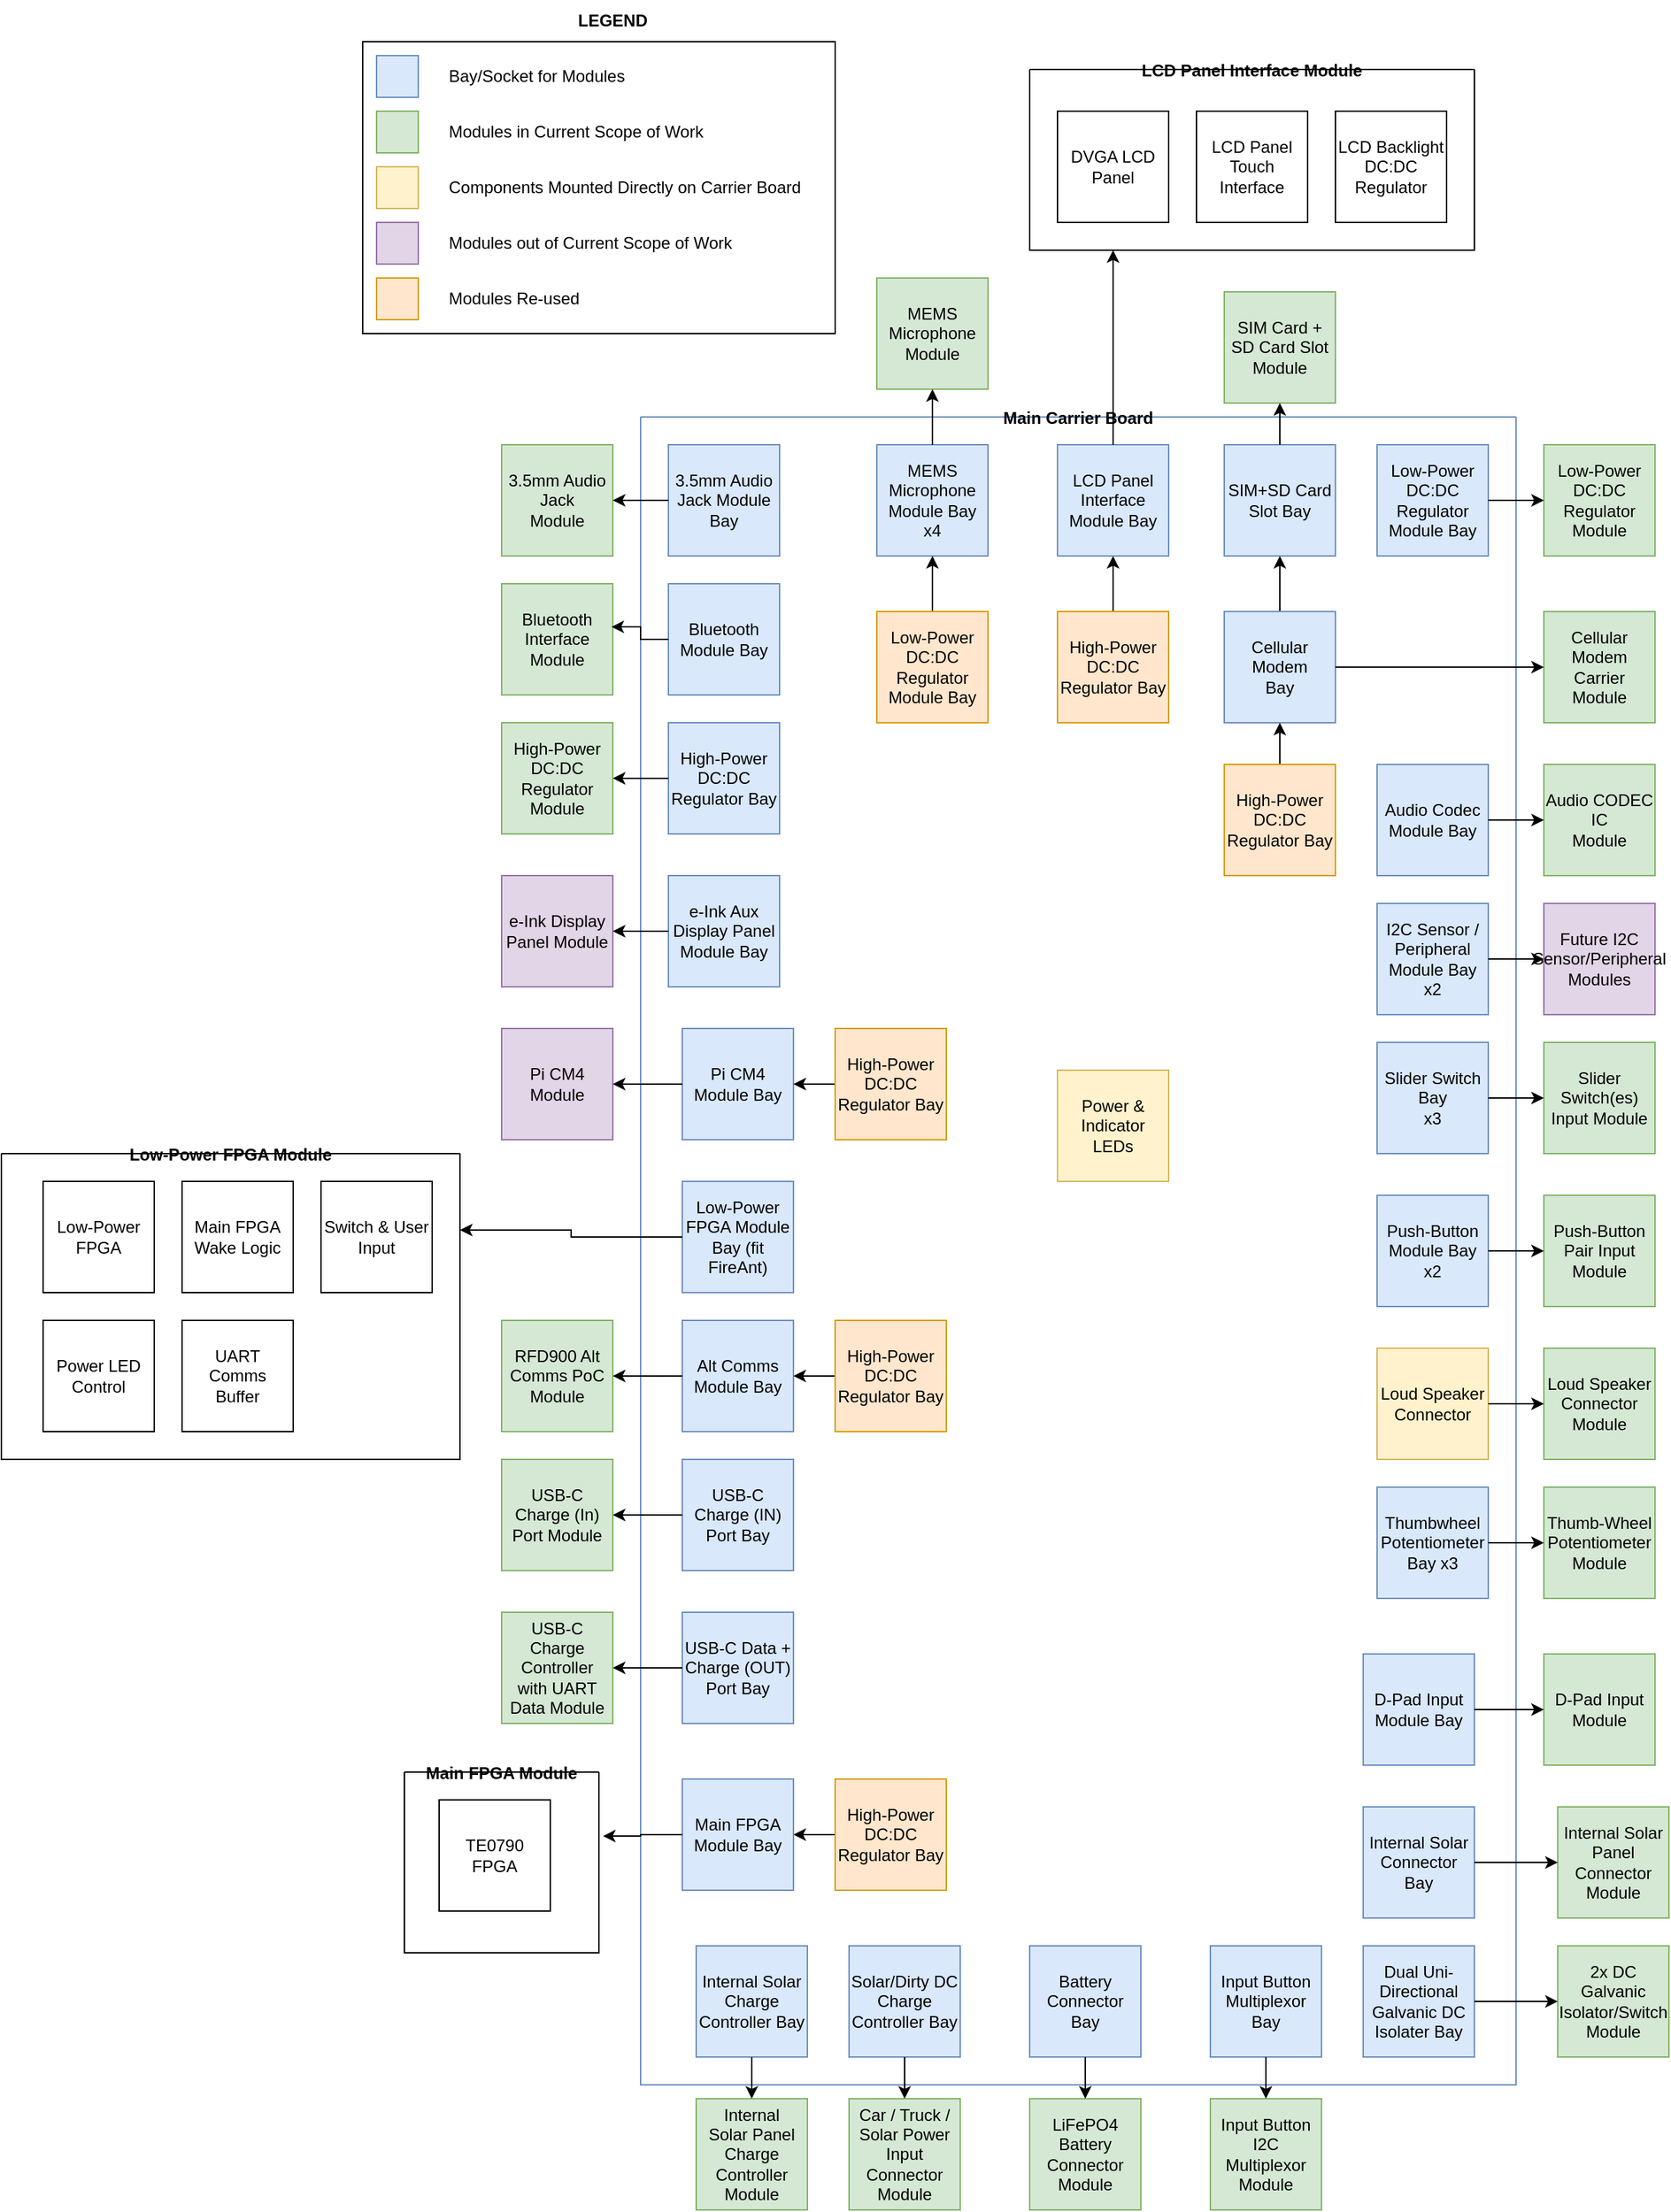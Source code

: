 <mxfile version="26.0.6">
  <diagram name="Page-1" id="eGiBC5Mm-Id7Mb2l1J9q">
    <mxGraphModel grid="1" page="1" gridSize="10" guides="1" tooltips="1" connect="1" arrows="1" fold="1" pageScale="1" pageWidth="850" pageHeight="1100" math="0" shadow="0">
      <root>
        <mxCell id="0" />
        <mxCell id="1" parent="0" />
        <mxCell id="zwco47nMpaqvvsI_LRL5-1" value="LiFePO4&lt;br&gt;Battery Connector Module" style="whiteSpace=wrap;html=1;aspect=fixed;fillColor=#d5e8d4;strokeColor=#82b366;" vertex="1" parent="1">
          <mxGeometry x="420" y="2030" width="80" height="80" as="geometry" />
        </mxCell>
        <mxCell id="zwco47nMpaqvvsI_LRL5-4" value="USB-C&lt;br&gt;Charge Controller &lt;br&gt;with UART&lt;br&gt;Data Module" style="whiteSpace=wrap;html=1;aspect=fixed;fillColor=#d5e8d4;strokeColor=#82b366;" vertex="1" parent="1">
          <mxGeometry x="40" y="1680" width="80" height="80" as="geometry" />
        </mxCell>
        <mxCell id="zwco47nMpaqvvsI_LRL5-6" value="Car / Truck /&lt;br&gt;Solar Power&lt;br&gt;Input&lt;br&gt;Connector Module" style="whiteSpace=wrap;html=1;aspect=fixed;fillColor=#d5e8d4;strokeColor=#82b366;" vertex="1" parent="1">
          <mxGeometry x="290" y="2030" width="80" height="80" as="geometry" />
        </mxCell>
        <mxCell id="zwco47nMpaqvvsI_LRL5-9" value="Low-Power FPGA Module" style="swimlane;startSize=0;fillColor=light-dark(#8ff0a4, #ededed);" vertex="1" parent="1">
          <mxGeometry x="-320" y="1350" width="330" height="220" as="geometry">
            <mxRectangle x="30" y="650" width="50" height="40" as="alternateBounds" />
          </mxGeometry>
        </mxCell>
        <mxCell id="zwco47nMpaqvvsI_LRL5-8" value="Low-Power FPGA" style="whiteSpace=wrap;html=1;aspect=fixed;" vertex="1" parent="zwco47nMpaqvvsI_LRL5-9">
          <mxGeometry x="30" y="20" width="80" height="80" as="geometry" />
        </mxCell>
        <mxCell id="zwco47nMpaqvvsI_LRL5-10" value="UART&lt;br&gt;Comms&lt;br&gt;Buffer" style="whiteSpace=wrap;html=1;aspect=fixed;" vertex="1" parent="zwco47nMpaqvvsI_LRL5-9">
          <mxGeometry x="130" y="120" width="80" height="80" as="geometry" />
        </mxCell>
        <mxCell id="zwco47nMpaqvvsI_LRL5-11" value="Power LED&lt;br&gt;Control" style="whiteSpace=wrap;html=1;aspect=fixed;" vertex="1" parent="zwco47nMpaqvvsI_LRL5-9">
          <mxGeometry x="30" y="120" width="80" height="80" as="geometry" />
        </mxCell>
        <mxCell id="zwco47nMpaqvvsI_LRL5-12" value="Switch &amp;amp; User Input" style="whiteSpace=wrap;html=1;aspect=fixed;" vertex="1" parent="zwco47nMpaqvvsI_LRL5-9">
          <mxGeometry x="230" y="20" width="80" height="80" as="geometry" />
        </mxCell>
        <mxCell id="zwco47nMpaqvvsI_LRL5-13" value="&lt;div&gt;Main FPGA&lt;/div&gt;&lt;div&gt;Wake Logic&lt;br&gt;&lt;/div&gt;" style="whiteSpace=wrap;html=1;aspect=fixed;" vertex="1" parent="zwco47nMpaqvvsI_LRL5-9">
          <mxGeometry x="130" y="20" width="80" height="80" as="geometry" />
        </mxCell>
        <mxCell id="zwco47nMpaqvvsI_LRL5-14" value="High-Power&lt;br&gt;DC:DC Regulator&lt;br&gt;Module" style="whiteSpace=wrap;html=1;aspect=fixed;fillColor=#d5e8d4;strokeColor=#82b366;" vertex="1" parent="1">
          <mxGeometry x="40" y="1040" width="80" height="80" as="geometry" />
        </mxCell>
        <mxCell id="zwco47nMpaqvvsI_LRL5-21" value="Bluetooth Interface Module" style="whiteSpace=wrap;html=1;aspect=fixed;fillColor=#d5e8d4;strokeColor=#82b366;" vertex="1" parent="1">
          <mxGeometry x="40" y="940" width="80" height="80" as="geometry" />
        </mxCell>
        <mxCell id="zwco47nMpaqvvsI_LRL5-22" value="Audio CODEC IC&lt;br&gt;Module" style="whiteSpace=wrap;html=1;aspect=fixed;fillColor=#d5e8d4;strokeColor=#82b366;" vertex="1" parent="1">
          <mxGeometry x="790" y="1070" width="80" height="80" as="geometry" />
        </mxCell>
        <mxCell id="zwco47nMpaqvvsI_LRL5-23" value="MEMS Microphone&lt;br&gt;Module" style="whiteSpace=wrap;html=1;aspect=fixed;fillColor=#d5e8d4;strokeColor=#82b366;" vertex="1" parent="1">
          <mxGeometry x="310" y="720" width="80" height="80" as="geometry" />
        </mxCell>
        <mxCell id="zwco47nMpaqvvsI_LRL5-24" value="Loud Speaker&lt;br&gt;Connector Module" style="whiteSpace=wrap;html=1;aspect=fixed;fillColor=#d5e8d4;strokeColor=#82b366;" vertex="1" parent="1">
          <mxGeometry x="790" y="1490" width="80" height="80" as="geometry" />
        </mxCell>
        <mxCell id="zwco47nMpaqvvsI_LRL5-25" value="3.5mm Audio Jack&lt;br&gt;Module" style="whiteSpace=wrap;html=1;aspect=fixed;fillColor=#d5e8d4;strokeColor=#82b366;" vertex="1" parent="1">
          <mxGeometry x="40" y="840" width="80" height="80" as="geometry" />
        </mxCell>
        <mxCell id="zwco47nMpaqvvsI_LRL5-27" value="RFD900 Alt Comms PoC Module" style="whiteSpace=wrap;html=1;aspect=fixed;fillColor=#d5e8d4;strokeColor=#82b366;" vertex="1" parent="1">
          <mxGeometry x="40" y="1470" width="80" height="80" as="geometry" />
        </mxCell>
        <mxCell id="zwco47nMpaqvvsI_LRL5-30" value="Thumb-Wheel Potentiometer Module" style="whiteSpace=wrap;html=1;aspect=fixed;fillColor=#d5e8d4;strokeColor=#82b366;" vertex="1" parent="1">
          <mxGeometry x="790" y="1590" width="80" height="80" as="geometry" />
        </mxCell>
        <mxCell id="zwco47nMpaqvvsI_LRL5-31" value="D-Pad Input Module" style="whiteSpace=wrap;html=1;aspect=fixed;fillColor=#d5e8d4;strokeColor=#82b366;" vertex="1" parent="1">
          <mxGeometry x="790" y="1710" width="80" height="80" as="geometry" />
        </mxCell>
        <mxCell id="zwco47nMpaqvvsI_LRL5-32" value="Push-Button Pair Input Module" style="whiteSpace=wrap;html=1;aspect=fixed;fillColor=#d5e8d4;strokeColor=#82b366;" vertex="1" parent="1">
          <mxGeometry x="790" y="1380" width="80" height="80" as="geometry" />
        </mxCell>
        <mxCell id="zwco47nMpaqvvsI_LRL5-33" value="Input Button I2C Multiplexor&lt;br&gt;Module" style="whiteSpace=wrap;html=1;aspect=fixed;fillColor=#d5e8d4;strokeColor=#82b366;" vertex="1" parent="1">
          <mxGeometry x="550" y="2030" width="80" height="80" as="geometry" />
        </mxCell>
        <mxCell id="zwco47nMpaqvvsI_LRL5-34" value="Slider Switch(es) Input Module" style="whiteSpace=wrap;html=1;aspect=fixed;fillColor=#d5e8d4;strokeColor=#82b366;" vertex="1" parent="1">
          <mxGeometry x="790" y="1270" width="80" height="80" as="geometry" />
        </mxCell>
        <mxCell id="zwco47nMpaqvvsI_LRL5-37" value="Main FPGA Module" style="swimlane;startSize=0;" vertex="1" parent="1">
          <mxGeometry x="-30" y="1795" width="140" height="130" as="geometry">
            <mxRectangle x="280" y="680" width="50" height="40" as="alternateBounds" />
          </mxGeometry>
        </mxCell>
        <mxCell id="zwco47nMpaqvvsI_LRL5-38" value="TE0790&lt;br&gt;FPGA" style="whiteSpace=wrap;html=1;aspect=fixed;" vertex="1" parent="zwco47nMpaqvvsI_LRL5-37">
          <mxGeometry x="25" y="20" width="80" height="80" as="geometry" />
        </mxCell>
        <mxCell id="zwco47nMpaqvvsI_LRL5-43" value="Main Carrier Board" style="swimlane;startSize=0;fillColor=default;strokeColor=#6c8ebf;fillStyle=auto;" vertex="1" parent="1">
          <mxGeometry x="140" y="820" width="630" height="1200" as="geometry">
            <mxRectangle x="150" y="760" width="50" height="40" as="alternateBounds" />
          </mxGeometry>
        </mxCell>
        <mxCell id="zwco47nMpaqvvsI_LRL5-41" value="Pi CM4 Module Bay" style="whiteSpace=wrap;html=1;aspect=fixed;fillColor=#dae8fc;strokeColor=#6c8ebf;" vertex="1" parent="zwco47nMpaqvvsI_LRL5-43">
          <mxGeometry x="30" y="440" width="80" height="80" as="geometry" />
        </mxCell>
        <mxCell id="zwco47nMpaqvvsI_LRL5-39" value="Low-Power FPGA Module Bay (fit FireAnt)" style="whiteSpace=wrap;html=1;aspect=fixed;fillColor=#dae8fc;strokeColor=#6c8ebf;" vertex="1" parent="zwco47nMpaqvvsI_LRL5-43">
          <mxGeometry x="30" y="550" width="80" height="80" as="geometry" />
        </mxCell>
        <mxCell id="zwco47nMpaqvvsI_LRL5-3" value="USB-C&lt;br&gt;Charge (IN) Port Bay" style="whiteSpace=wrap;html=1;aspect=fixed;fillColor=#dae8fc;strokeColor=#6c8ebf;" vertex="1" parent="zwco47nMpaqvvsI_LRL5-43">
          <mxGeometry x="30" y="750" width="80" height="80" as="geometry" />
        </mxCell>
        <mxCell id="zwco47nMpaqvvsI_LRL5-47" value="Bluetooth Module Bay" style="whiteSpace=wrap;html=1;aspect=fixed;fillColor=#dae8fc;strokeColor=#6c8ebf;" vertex="1" parent="zwco47nMpaqvvsI_LRL5-43">
          <mxGeometry x="20" y="120" width="80" height="80" as="geometry" />
        </mxCell>
        <mxCell id="zwco47nMpaqvvsI_LRL5-26" value="Alt Comms Module Bay" style="whiteSpace=wrap;html=1;aspect=fixed;fillColor=#dae8fc;strokeColor=#6c8ebf;" vertex="1" parent="zwco47nMpaqvvsI_LRL5-43">
          <mxGeometry x="30" y="650" width="80" height="80" as="geometry" />
        </mxCell>
        <mxCell id="zwco47nMpaqvvsI_LRL5-35" value="e-Ink Aux Display Panel Module Bay" style="whiteSpace=wrap;html=1;aspect=fixed;fillColor=#dae8fc;strokeColor=#6c8ebf;" vertex="1" parent="zwco47nMpaqvvsI_LRL5-43">
          <mxGeometry x="20" y="330" width="80" height="80" as="geometry" />
        </mxCell>
        <mxCell id="zwco47nMpaqvvsI_LRL5-48" value="I2C Sensor / Peripheral Module Bay x2" style="whiteSpace=wrap;html=1;aspect=fixed;fillColor=#dae8fc;strokeColor=#6c8ebf;" vertex="1" parent="zwco47nMpaqvvsI_LRL5-43">
          <mxGeometry x="530" y="350" width="80" height="80" as="geometry" />
        </mxCell>
        <mxCell id="jOns9MPHNbLSg9tlOVhy-39" style="edgeStyle=orthogonalEdgeStyle;rounded=0;orthogonalLoop=1;jettySize=auto;html=1;entryX=0.5;entryY=1;entryDx=0;entryDy=0;" edge="1" parent="zwco47nMpaqvvsI_LRL5-43" source="zwco47nMpaqvvsI_LRL5-17" target="zwco47nMpaqvvsI_LRL5-79">
          <mxGeometry relative="1" as="geometry" />
        </mxCell>
        <mxCell id="zwco47nMpaqvvsI_LRL5-17" value="&lt;div&gt;Cellular Modem&lt;/div&gt;&lt;div&gt;Bay&lt;br&gt;&lt;/div&gt;" style="whiteSpace=wrap;html=1;aspect=fixed;fillColor=#dae8fc;strokeColor=#6c8ebf;" vertex="1" parent="zwco47nMpaqvvsI_LRL5-43">
          <mxGeometry x="420" y="140" width="80" height="80" as="geometry" />
        </mxCell>
        <mxCell id="zwco47nMpaqvvsI_LRL5-49" value="Push-Button Module Bay&lt;br&gt;x2" style="whiteSpace=wrap;html=1;aspect=fixed;fillColor=#dae8fc;strokeColor=#6c8ebf;" vertex="1" parent="zwco47nMpaqvvsI_LRL5-43">
          <mxGeometry x="530" y="560" width="80" height="80" as="geometry" />
        </mxCell>
        <mxCell id="zwco47nMpaqvvsI_LRL5-50" value="Input Button Multiplexor Bay" style="whiteSpace=wrap;html=1;aspect=fixed;fillColor=#dae8fc;strokeColor=#6c8ebf;" vertex="1" parent="zwco47nMpaqvvsI_LRL5-43">
          <mxGeometry x="410" y="1100" width="80" height="80" as="geometry" />
        </mxCell>
        <mxCell id="zwco47nMpaqvvsI_LRL5-51" value="Slider Switch Bay&lt;br&gt;x3" style="whiteSpace=wrap;html=1;aspect=fixed;fillColor=#dae8fc;strokeColor=#6c8ebf;" vertex="1" parent="zwco47nMpaqvvsI_LRL5-43">
          <mxGeometry x="530" y="450" width="80" height="80" as="geometry" />
        </mxCell>
        <mxCell id="zwco47nMpaqvvsI_LRL5-57" value="Power &amp;amp; Indicator LEDs" style="whiteSpace=wrap;html=1;aspect=fixed;fillColor=#fff2cc;strokeColor=#d6b656;" vertex="1" parent="zwco47nMpaqvvsI_LRL5-43">
          <mxGeometry x="300" y="470" width="80" height="80" as="geometry" />
        </mxCell>
        <mxCell id="zwco47nMpaqvvsI_LRL5-59" value="Thumbwheel Potentiometer Bay x3" style="whiteSpace=wrap;html=1;aspect=fixed;fillColor=#dae8fc;strokeColor=#6c8ebf;" vertex="1" parent="zwco47nMpaqvvsI_LRL5-43">
          <mxGeometry x="530" y="770" width="80" height="80" as="geometry" />
        </mxCell>
        <mxCell id="jOns9MPHNbLSg9tlOVhy-40" style="edgeStyle=orthogonalEdgeStyle;rounded=0;orthogonalLoop=1;jettySize=auto;html=1;entryX=0.5;entryY=1;entryDx=0;entryDy=0;" edge="1" parent="zwco47nMpaqvvsI_LRL5-43" source="zwco47nMpaqvvsI_LRL5-60" target="zwco47nMpaqvvsI_LRL5-17">
          <mxGeometry relative="1" as="geometry" />
        </mxCell>
        <mxCell id="zwco47nMpaqvvsI_LRL5-60" value="High-Power DC:DC Regulator Bay" style="whiteSpace=wrap;html=1;aspect=fixed;fillColor=#ffe6cc;strokeColor=#d79b00;" vertex="1" parent="zwco47nMpaqvvsI_LRL5-43">
          <mxGeometry x="420" y="250" width="80" height="80" as="geometry" />
        </mxCell>
        <mxCell id="jOns9MPHNbLSg9tlOVhy-38" style="edgeStyle=orthogonalEdgeStyle;rounded=0;orthogonalLoop=1;jettySize=auto;html=1;" edge="1" parent="zwco47nMpaqvvsI_LRL5-43" source="zwco47nMpaqvvsI_LRL5-61" target="jOns9MPHNbLSg9tlOVhy-4">
          <mxGeometry relative="1" as="geometry" />
        </mxCell>
        <mxCell id="zwco47nMpaqvvsI_LRL5-61" value="High-Power DC:DC Regulator Bay" style="whiteSpace=wrap;html=1;aspect=fixed;fillColor=#ffe6cc;strokeColor=#d79b00;" vertex="1" parent="zwco47nMpaqvvsI_LRL5-43">
          <mxGeometry x="300" y="140" width="80" height="80" as="geometry" />
        </mxCell>
        <mxCell id="jOns9MPHNbLSg9tlOVhy-37" style="edgeStyle=orthogonalEdgeStyle;rounded=0;orthogonalLoop=1;jettySize=auto;html=1;entryX=1;entryY=0.5;entryDx=0;entryDy=0;" edge="1" parent="zwco47nMpaqvvsI_LRL5-43" source="zwco47nMpaqvvsI_LRL5-62" target="jOns9MPHNbLSg9tlOVhy-1">
          <mxGeometry relative="1" as="geometry" />
        </mxCell>
        <mxCell id="zwco47nMpaqvvsI_LRL5-62" value="High-Power DC:DC Regulator Bay" style="whiteSpace=wrap;html=1;aspect=fixed;fillColor=#ffe6cc;strokeColor=#d79b00;" vertex="1" parent="zwco47nMpaqvvsI_LRL5-43">
          <mxGeometry x="140" y="980" width="80" height="80" as="geometry" />
        </mxCell>
        <mxCell id="zwco47nMpaqvvsI_LRL5-63" value="High-Power DC:DC Regulator Bay" style="whiteSpace=wrap;html=1;aspect=fixed;fillColor=#dae8fc;strokeColor=#6c8ebf;" vertex="1" parent="zwco47nMpaqvvsI_LRL5-43">
          <mxGeometry x="20" y="220" width="80" height="80" as="geometry" />
        </mxCell>
        <mxCell id="jOns9MPHNbLSg9tlOVhy-43" style="edgeStyle=orthogonalEdgeStyle;rounded=0;orthogonalLoop=1;jettySize=auto;html=1;entryX=1;entryY=0.5;entryDx=0;entryDy=0;" edge="1" parent="zwco47nMpaqvvsI_LRL5-43" source="zwco47nMpaqvvsI_LRL5-64" target="zwco47nMpaqvvsI_LRL5-41">
          <mxGeometry relative="1" as="geometry" />
        </mxCell>
        <mxCell id="zwco47nMpaqvvsI_LRL5-64" value="High-Power DC:DC Regulator Bay" style="whiteSpace=wrap;html=1;aspect=fixed;fillColor=#ffe6cc;strokeColor=#d79b00;" vertex="1" parent="zwco47nMpaqvvsI_LRL5-43">
          <mxGeometry x="140" y="440" width="80" height="80" as="geometry" />
        </mxCell>
        <mxCell id="jOns9MPHNbLSg9tlOVhy-44" style="edgeStyle=orthogonalEdgeStyle;rounded=0;orthogonalLoop=1;jettySize=auto;html=1;entryX=1;entryY=0.5;entryDx=0;entryDy=0;" edge="1" parent="zwco47nMpaqvvsI_LRL5-43" source="zwco47nMpaqvvsI_LRL5-65" target="zwco47nMpaqvvsI_LRL5-26">
          <mxGeometry relative="1" as="geometry" />
        </mxCell>
        <mxCell id="zwco47nMpaqvvsI_LRL5-65" value="High-Power DC:DC Regulator Bay" style="whiteSpace=wrap;html=1;aspect=fixed;fillColor=#ffe6cc;strokeColor=#d79b00;" vertex="1" parent="zwco47nMpaqvvsI_LRL5-43">
          <mxGeometry x="140" y="650" width="80" height="80" as="geometry" />
        </mxCell>
        <mxCell id="zwco47nMpaqvvsI_LRL5-66" value="USB-C Data + Charge (OUT) Port Bay" style="whiteSpace=wrap;html=1;aspect=fixed;fillColor=#dae8fc;strokeColor=#6c8ebf;" vertex="1" parent="zwco47nMpaqvvsI_LRL5-43">
          <mxGeometry x="30" y="860" width="80" height="80" as="geometry" />
        </mxCell>
        <mxCell id="zwco47nMpaqvvsI_LRL5-67" value="Battery Connector Bay" style="whiteSpace=wrap;html=1;aspect=fixed;fillColor=#dae8fc;strokeColor=#6c8ebf;" vertex="1" parent="zwco47nMpaqvvsI_LRL5-43">
          <mxGeometry x="280" y="1100" width="80" height="80" as="geometry" />
        </mxCell>
        <mxCell id="zwco47nMpaqvvsI_LRL5-69" value="Internal Solar Connector Bay" style="whiteSpace=wrap;html=1;aspect=fixed;fillColor=#dae8fc;strokeColor=#6c8ebf;" vertex="1" parent="zwco47nMpaqvvsI_LRL5-43">
          <mxGeometry x="520" y="1000" width="80" height="80" as="geometry" />
        </mxCell>
        <mxCell id="zwco47nMpaqvvsI_LRL5-70" value="Solar/Dirty DC Charge Controller Bay" style="whiteSpace=wrap;html=1;aspect=fixed;fillColor=#dae8fc;strokeColor=#6c8ebf;" vertex="1" parent="zwco47nMpaqvvsI_LRL5-43">
          <mxGeometry x="150" y="1100" width="80" height="80" as="geometry" />
        </mxCell>
        <mxCell id="zwco47nMpaqvvsI_LRL5-71" value="Dual Uni-Directional&lt;br&gt;Galvanic DC Isolater Bay" style="whiteSpace=wrap;html=1;aspect=fixed;fillColor=#dae8fc;strokeColor=#6c8ebf;" vertex="1" parent="zwco47nMpaqvvsI_LRL5-43">
          <mxGeometry x="520" y="1100" width="80" height="80" as="geometry" />
        </mxCell>
        <mxCell id="zwco47nMpaqvvsI_LRL5-73" value="Internal Solar Charge Controller Bay" style="whiteSpace=wrap;html=1;aspect=fixed;fillColor=#dae8fc;strokeColor=#6c8ebf;" vertex="1" parent="zwco47nMpaqvvsI_LRL5-43">
          <mxGeometry x="40" y="1100" width="80" height="80" as="geometry" />
        </mxCell>
        <mxCell id="zwco47nMpaqvvsI_LRL5-76" value="Audio Codec Module Bay" style="whiteSpace=wrap;html=1;aspect=fixed;fillColor=#dae8fc;strokeColor=#6c8ebf;" vertex="1" parent="zwco47nMpaqvvsI_LRL5-43">
          <mxGeometry x="530" y="250" width="80" height="80" as="geometry" />
        </mxCell>
        <mxCell id="zwco47nMpaqvvsI_LRL5-77" value="3.5mm Audio Jack Module Bay" style="whiteSpace=wrap;html=1;aspect=fixed;fillColor=#dae8fc;strokeColor=#6c8ebf;" vertex="1" parent="zwco47nMpaqvvsI_LRL5-43">
          <mxGeometry x="20" y="20" width="80" height="80" as="geometry" />
        </mxCell>
        <mxCell id="zwco47nMpaqvvsI_LRL5-78" value="MEMS Microphone Module Bay&lt;br&gt;x4" style="whiteSpace=wrap;html=1;aspect=fixed;fillColor=#dae8fc;strokeColor=#6c8ebf;" vertex="1" parent="zwco47nMpaqvvsI_LRL5-43">
          <mxGeometry x="170" y="20" width="80" height="80" as="geometry" />
        </mxCell>
        <mxCell id="zwco47nMpaqvvsI_LRL5-79" value="SIM+SD Card Slot Bay" style="whiteSpace=wrap;html=1;aspect=fixed;fillColor=#dae8fc;strokeColor=#6c8ebf;" vertex="1" parent="zwco47nMpaqvvsI_LRL5-43">
          <mxGeometry x="420" y="20" width="80" height="80" as="geometry" />
        </mxCell>
        <mxCell id="jOns9MPHNbLSg9tlOVhy-1" value="Main FPGA&lt;br&gt;Module Bay" style="whiteSpace=wrap;html=1;aspect=fixed;fillColor=#dae8fc;strokeColor=#6c8ebf;" vertex="1" parent="zwco47nMpaqvvsI_LRL5-43">
          <mxGeometry x="30" y="980" width="80" height="80" as="geometry" />
        </mxCell>
        <mxCell id="jOns9MPHNbLSg9tlOVhy-2" value="D-Pad Input Module Bay" style="whiteSpace=wrap;html=1;aspect=fixed;fillColor=#dae8fc;strokeColor=#6c8ebf;" vertex="1" parent="zwco47nMpaqvvsI_LRL5-43">
          <mxGeometry x="520" y="890" width="80" height="80" as="geometry" />
        </mxCell>
        <mxCell id="jOns9MPHNbLSg9tlOVhy-3" value="Low-Power&lt;br&gt;DC:DC&lt;br&gt;Regulator&lt;br&gt;Module Bay" style="whiteSpace=wrap;html=1;aspect=fixed;fillColor=#dae8fc;strokeColor=#6c8ebf;" vertex="1" parent="zwco47nMpaqvvsI_LRL5-43">
          <mxGeometry x="530" y="20" width="80" height="80" as="geometry" />
        </mxCell>
        <mxCell id="jOns9MPHNbLSg9tlOVhy-4" value="LCD Panel Interface Module Bay" style="whiteSpace=wrap;html=1;aspect=fixed;fillColor=#dae8fc;strokeColor=#6c8ebf;" vertex="1" parent="zwco47nMpaqvvsI_LRL5-43">
          <mxGeometry x="300" y="20" width="80" height="80" as="geometry" />
        </mxCell>
        <mxCell id="jOns9MPHNbLSg9tlOVhy-35" value="Loud Speaker Connector" style="whiteSpace=wrap;html=1;aspect=fixed;fillColor=#fff2cc;strokeColor=#d6b656;" vertex="1" parent="zwco47nMpaqvvsI_LRL5-43">
          <mxGeometry x="530" y="670" width="80" height="80" as="geometry" />
        </mxCell>
        <mxCell id="jOns9MPHNbLSg9tlOVhy-46" style="edgeStyle=orthogonalEdgeStyle;rounded=0;orthogonalLoop=1;jettySize=auto;html=1;entryX=0.5;entryY=1;entryDx=0;entryDy=0;" edge="1" parent="zwco47nMpaqvvsI_LRL5-43" source="jOns9MPHNbLSg9tlOVhy-45" target="zwco47nMpaqvvsI_LRL5-78">
          <mxGeometry relative="1" as="geometry" />
        </mxCell>
        <mxCell id="jOns9MPHNbLSg9tlOVhy-45" value="Low-Power&lt;br&gt;DC:DC&lt;br&gt;Regulator&lt;br&gt;Module Bay" style="whiteSpace=wrap;html=1;aspect=fixed;fillColor=#ffe6cc;strokeColor=#d79b00;" vertex="1" parent="zwco47nMpaqvvsI_LRL5-43">
          <mxGeometry x="170" y="140" width="80" height="80" as="geometry" />
        </mxCell>
        <mxCell id="zwco47nMpaqvvsI_LRL5-58" value="LCD Panel Interface Module" style="swimlane;startSize=0;" vertex="1" parent="1">
          <mxGeometry x="420" y="570" width="320" height="130" as="geometry" />
        </mxCell>
        <mxCell id="zwco47nMpaqvvsI_LRL5-19" value="DVGA LCD Panel" style="whiteSpace=wrap;html=1;aspect=fixed;" vertex="1" parent="zwco47nMpaqvvsI_LRL5-58">
          <mxGeometry x="20" y="30" width="80" height="80" as="geometry" />
        </mxCell>
        <mxCell id="zwco47nMpaqvvsI_LRL5-28" value="LCD Panel Touch Interface" style="whiteSpace=wrap;html=1;aspect=fixed;" vertex="1" parent="zwco47nMpaqvvsI_LRL5-58">
          <mxGeometry x="120" y="30" width="80" height="80" as="geometry" />
        </mxCell>
        <mxCell id="zwco47nMpaqvvsI_LRL5-18" value="LCD Backlight DC:DC Regulator" style="whiteSpace=wrap;html=1;aspect=fixed;" vertex="1" parent="zwco47nMpaqvvsI_LRL5-58">
          <mxGeometry x="220" y="30" width="80" height="80" as="geometry" />
        </mxCell>
        <mxCell id="zwco47nMpaqvvsI_LRL5-7" value="Internal&lt;br&gt;Solar Panel&lt;br&gt;Charge Controller&lt;br&gt;Module" style="whiteSpace=wrap;html=1;aspect=fixed;fillColor=#d5e8d4;strokeColor=#82b366;" vertex="1" parent="1">
          <mxGeometry x="180" y="2030" width="80" height="80" as="geometry" />
        </mxCell>
        <mxCell id="zwco47nMpaqvvsI_LRL5-74" value="Internal Solar Panel Connector Module" style="whiteSpace=wrap;html=1;aspect=fixed;fillColor=#d5e8d4;strokeColor=#82b366;" vertex="1" parent="1">
          <mxGeometry x="800" y="1820" width="80" height="80" as="geometry" />
        </mxCell>
        <mxCell id="zwco47nMpaqvvsI_LRL5-75" value="2x DC Galvanic Isolator/Switch Module" style="whiteSpace=wrap;html=1;aspect=fixed;fillColor=#d5e8d4;strokeColor=#82b366;" vertex="1" parent="1">
          <mxGeometry x="800" y="1920" width="80" height="80" as="geometry" />
        </mxCell>
        <mxCell id="zwco47nMpaqvvsI_LRL5-80" value="SIM Card + SD Card Slot Module" style="whiteSpace=wrap;html=1;aspect=fixed;fillColor=#d5e8d4;strokeColor=#82b366;" vertex="1" parent="1">
          <mxGeometry x="560" y="730" width="80" height="80" as="geometry" />
        </mxCell>
        <mxCell id="zwco47nMpaqvvsI_LRL5-20" value="Low-Power DC:DC Regulator&lt;br&gt;Module" style="whiteSpace=wrap;html=1;aspect=fixed;fillColor=#d5e8d4;strokeColor=#82b366;" vertex="1" parent="1">
          <mxGeometry x="790" y="840" width="80" height="80" as="geometry" />
        </mxCell>
        <mxCell id="jOns9MPHNbLSg9tlOVhy-5" style="edgeStyle=orthogonalEdgeStyle;rounded=0;orthogonalLoop=1;jettySize=auto;html=1;entryX=1.021;entryY=0.354;entryDx=0;entryDy=0;entryPerimeter=0;" edge="1" parent="1" source="jOns9MPHNbLSg9tlOVhy-1" target="zwco47nMpaqvvsI_LRL5-37">
          <mxGeometry relative="1" as="geometry">
            <mxPoint x="120" y="1840" as="targetPoint" />
          </mxGeometry>
        </mxCell>
        <mxCell id="jOns9MPHNbLSg9tlOVhy-6" style="edgeStyle=orthogonalEdgeStyle;rounded=0;orthogonalLoop=1;jettySize=auto;html=1;entryX=1;entryY=0.5;entryDx=0;entryDy=0;" edge="1" parent="1" source="zwco47nMpaqvvsI_LRL5-66" target="zwco47nMpaqvvsI_LRL5-4">
          <mxGeometry relative="1" as="geometry" />
        </mxCell>
        <mxCell id="jOns9MPHNbLSg9tlOVhy-7" style="edgeStyle=orthogonalEdgeStyle;rounded=0;orthogonalLoop=1;jettySize=auto;html=1;" edge="1" parent="1" source="zwco47nMpaqvvsI_LRL5-26" target="zwco47nMpaqvvsI_LRL5-27">
          <mxGeometry relative="1" as="geometry" />
        </mxCell>
        <mxCell id="jOns9MPHNbLSg9tlOVhy-9" value="USB-C Charge (In) Port Module" style="whiteSpace=wrap;html=1;aspect=fixed;fillColor=#d5e8d4;strokeColor=#82b366;" vertex="1" parent="1">
          <mxGeometry x="40" y="1570" width="80" height="80" as="geometry" />
        </mxCell>
        <mxCell id="jOns9MPHNbLSg9tlOVhy-10" style="edgeStyle=orthogonalEdgeStyle;rounded=0;orthogonalLoop=1;jettySize=auto;html=1;" edge="1" parent="1" source="zwco47nMpaqvvsI_LRL5-3" target="jOns9MPHNbLSg9tlOVhy-9">
          <mxGeometry relative="1" as="geometry" />
        </mxCell>
        <mxCell id="jOns9MPHNbLSg9tlOVhy-12" style="edgeStyle=orthogonalEdgeStyle;rounded=0;orthogonalLoop=1;jettySize=auto;html=1;entryX=1;entryY=0.5;entryDx=0;entryDy=0;" edge="1" parent="1" source="zwco47nMpaqvvsI_LRL5-63" target="zwco47nMpaqvvsI_LRL5-14">
          <mxGeometry relative="1" as="geometry" />
        </mxCell>
        <mxCell id="jOns9MPHNbLSg9tlOVhy-13" style="edgeStyle=orthogonalEdgeStyle;rounded=0;orthogonalLoop=1;jettySize=auto;html=1;entryX=0.988;entryY=0.388;entryDx=0;entryDy=0;entryPerimeter=0;" edge="1" parent="1" source="zwco47nMpaqvvsI_LRL5-47" target="zwco47nMpaqvvsI_LRL5-21">
          <mxGeometry relative="1" as="geometry" />
        </mxCell>
        <mxCell id="jOns9MPHNbLSg9tlOVhy-14" style="edgeStyle=orthogonalEdgeStyle;rounded=0;orthogonalLoop=1;jettySize=auto;html=1;entryX=1;entryY=0.5;entryDx=0;entryDy=0;" edge="1" parent="1" source="zwco47nMpaqvvsI_LRL5-77" target="zwco47nMpaqvvsI_LRL5-25">
          <mxGeometry relative="1" as="geometry" />
        </mxCell>
        <mxCell id="jOns9MPHNbLSg9tlOVhy-15" style="edgeStyle=orthogonalEdgeStyle;rounded=0;orthogonalLoop=1;jettySize=auto;html=1;" edge="1" parent="1" source="zwco47nMpaqvvsI_LRL5-78" target="zwco47nMpaqvvsI_LRL5-23">
          <mxGeometry relative="1" as="geometry" />
        </mxCell>
        <mxCell id="jOns9MPHNbLSg9tlOVhy-16" style="edgeStyle=orthogonalEdgeStyle;rounded=0;orthogonalLoop=1;jettySize=auto;html=1;" edge="1" parent="1" source="jOns9MPHNbLSg9tlOVhy-4" target="zwco47nMpaqvvsI_LRL5-58">
          <mxGeometry relative="1" as="geometry">
            <Array as="points">
              <mxPoint x="480" y="740" />
              <mxPoint x="480" y="740" />
            </Array>
          </mxGeometry>
        </mxCell>
        <mxCell id="jOns9MPHNbLSg9tlOVhy-17" style="edgeStyle=orthogonalEdgeStyle;rounded=0;orthogonalLoop=1;jettySize=auto;html=1;entryX=0.5;entryY=1;entryDx=0;entryDy=0;" edge="1" parent="1" source="zwco47nMpaqvvsI_LRL5-79" target="zwco47nMpaqvvsI_LRL5-80">
          <mxGeometry relative="1" as="geometry" />
        </mxCell>
        <mxCell id="jOns9MPHNbLSg9tlOVhy-19" style="edgeStyle=orthogonalEdgeStyle;rounded=0;orthogonalLoop=1;jettySize=auto;html=1;entryX=0;entryY=0.5;entryDx=0;entryDy=0;" edge="1" parent="1" source="jOns9MPHNbLSg9tlOVhy-3" target="zwco47nMpaqvvsI_LRL5-20">
          <mxGeometry relative="1" as="geometry" />
        </mxCell>
        <mxCell id="jOns9MPHNbLSg9tlOVhy-20" style="edgeStyle=orthogonalEdgeStyle;rounded=0;orthogonalLoop=1;jettySize=auto;html=1;entryX=0;entryY=0.5;entryDx=0;entryDy=0;" edge="1" parent="1" source="zwco47nMpaqvvsI_LRL5-76" target="zwco47nMpaqvvsI_LRL5-22">
          <mxGeometry relative="1" as="geometry" />
        </mxCell>
        <mxCell id="jOns9MPHNbLSg9tlOVhy-21" style="edgeStyle=orthogonalEdgeStyle;rounded=0;orthogonalLoop=1;jettySize=auto;html=1;" edge="1" parent="1" source="zwco47nMpaqvvsI_LRL5-51" target="zwco47nMpaqvvsI_LRL5-34">
          <mxGeometry relative="1" as="geometry" />
        </mxCell>
        <mxCell id="jOns9MPHNbLSg9tlOVhy-22" style="edgeStyle=orthogonalEdgeStyle;rounded=0;orthogonalLoop=1;jettySize=auto;html=1;entryX=0;entryY=0.5;entryDx=0;entryDy=0;" edge="1" parent="1" source="zwco47nMpaqvvsI_LRL5-49" target="zwco47nMpaqvvsI_LRL5-32">
          <mxGeometry relative="1" as="geometry" />
        </mxCell>
        <mxCell id="jOns9MPHNbLSg9tlOVhy-23" style="edgeStyle=orthogonalEdgeStyle;rounded=0;orthogonalLoop=1;jettySize=auto;html=1;entryX=0;entryY=0.5;entryDx=0;entryDy=0;" edge="1" parent="1" source="zwco47nMpaqvvsI_LRL5-59" target="zwco47nMpaqvvsI_LRL5-30">
          <mxGeometry relative="1" as="geometry" />
        </mxCell>
        <mxCell id="jOns9MPHNbLSg9tlOVhy-24" style="edgeStyle=orthogonalEdgeStyle;rounded=0;orthogonalLoop=1;jettySize=auto;html=1;entryX=0;entryY=0.5;entryDx=0;entryDy=0;" edge="1" parent="1" source="jOns9MPHNbLSg9tlOVhy-2" target="zwco47nMpaqvvsI_LRL5-31">
          <mxGeometry relative="1" as="geometry" />
        </mxCell>
        <mxCell id="jOns9MPHNbLSg9tlOVhy-25" style="edgeStyle=orthogonalEdgeStyle;rounded=0;orthogonalLoop=1;jettySize=auto;html=1;" edge="1" parent="1" source="zwco47nMpaqvvsI_LRL5-69" target="zwco47nMpaqvvsI_LRL5-74">
          <mxGeometry relative="1" as="geometry" />
        </mxCell>
        <mxCell id="jOns9MPHNbLSg9tlOVhy-26" style="edgeStyle=orthogonalEdgeStyle;rounded=0;orthogonalLoop=1;jettySize=auto;html=1;entryX=0;entryY=0.5;entryDx=0;entryDy=0;" edge="1" parent="1" source="zwco47nMpaqvvsI_LRL5-71" target="zwco47nMpaqvvsI_LRL5-75">
          <mxGeometry relative="1" as="geometry" />
        </mxCell>
        <mxCell id="jOns9MPHNbLSg9tlOVhy-27" style="edgeStyle=orthogonalEdgeStyle;rounded=0;orthogonalLoop=1;jettySize=auto;html=1;entryX=0.5;entryY=0;entryDx=0;entryDy=0;" edge="1" parent="1" source="zwco47nMpaqvvsI_LRL5-50" target="zwco47nMpaqvvsI_LRL5-33">
          <mxGeometry relative="1" as="geometry" />
        </mxCell>
        <mxCell id="jOns9MPHNbLSg9tlOVhy-28" style="edgeStyle=orthogonalEdgeStyle;rounded=0;orthogonalLoop=1;jettySize=auto;html=1;" edge="1" parent="1" source="zwco47nMpaqvvsI_LRL5-67" target="zwco47nMpaqvvsI_LRL5-1">
          <mxGeometry relative="1" as="geometry" />
        </mxCell>
        <mxCell id="jOns9MPHNbLSg9tlOVhy-29" style="edgeStyle=orthogonalEdgeStyle;rounded=0;orthogonalLoop=1;jettySize=auto;html=1;entryX=0.5;entryY=0;entryDx=0;entryDy=0;" edge="1" parent="1" source="zwco47nMpaqvvsI_LRL5-70" target="zwco47nMpaqvvsI_LRL5-6">
          <mxGeometry relative="1" as="geometry" />
        </mxCell>
        <mxCell id="jOns9MPHNbLSg9tlOVhy-30" style="edgeStyle=orthogonalEdgeStyle;rounded=0;orthogonalLoop=1;jettySize=auto;html=1;" edge="1" parent="1" source="zwco47nMpaqvvsI_LRL5-73" target="zwco47nMpaqvvsI_LRL5-7">
          <mxGeometry relative="1" as="geometry" />
        </mxCell>
        <mxCell id="jOns9MPHNbLSg9tlOVhy-31" value="Pi CM4 Module" style="whiteSpace=wrap;html=1;aspect=fixed;fillColor=#e1d5e7;strokeColor=#9673a6;" vertex="1" parent="1">
          <mxGeometry x="40" y="1260" width="80" height="80" as="geometry" />
        </mxCell>
        <mxCell id="jOns9MPHNbLSg9tlOVhy-32" value="Future I2C Sensor/Peripheral Modules" style="whiteSpace=wrap;html=1;aspect=fixed;fillColor=#e1d5e7;strokeColor=#9673a6;" vertex="1" parent="1">
          <mxGeometry x="790" y="1170" width="80" height="80" as="geometry" />
        </mxCell>
        <mxCell id="jOns9MPHNbLSg9tlOVhy-33" style="edgeStyle=orthogonalEdgeStyle;rounded=0;orthogonalLoop=1;jettySize=auto;html=1;" edge="1" parent="1" source="zwco47nMpaqvvsI_LRL5-48" target="jOns9MPHNbLSg9tlOVhy-32">
          <mxGeometry relative="1" as="geometry" />
        </mxCell>
        <mxCell id="jOns9MPHNbLSg9tlOVhy-34" style="edgeStyle=orthogonalEdgeStyle;rounded=0;orthogonalLoop=1;jettySize=auto;html=1;entryX=1;entryY=0.5;entryDx=0;entryDy=0;" edge="1" parent="1" source="zwco47nMpaqvvsI_LRL5-41" target="jOns9MPHNbLSg9tlOVhy-31">
          <mxGeometry relative="1" as="geometry" />
        </mxCell>
        <mxCell id="jOns9MPHNbLSg9tlOVhy-36" style="edgeStyle=orthogonalEdgeStyle;rounded=0;orthogonalLoop=1;jettySize=auto;html=1;" edge="1" parent="1" source="jOns9MPHNbLSg9tlOVhy-35" target="zwco47nMpaqvvsI_LRL5-24">
          <mxGeometry relative="1" as="geometry" />
        </mxCell>
        <mxCell id="jOns9MPHNbLSg9tlOVhy-41" value="Cellular Modem Carrier Module" style="whiteSpace=wrap;html=1;aspect=fixed;fillColor=#d5e8d4;strokeColor=#82b366;" vertex="1" parent="1">
          <mxGeometry x="790" y="960" width="80" height="80" as="geometry" />
        </mxCell>
        <mxCell id="jOns9MPHNbLSg9tlOVhy-42" style="edgeStyle=orthogonalEdgeStyle;rounded=0;orthogonalLoop=1;jettySize=auto;html=1;" edge="1" parent="1" source="zwco47nMpaqvvsI_LRL5-17" target="jOns9MPHNbLSg9tlOVhy-41">
          <mxGeometry relative="1" as="geometry" />
        </mxCell>
        <mxCell id="jOns9MPHNbLSg9tlOVhy-47" value="e-Ink Display Panel Module" style="whiteSpace=wrap;html=1;aspect=fixed;fillColor=#e1d5e7;strokeColor=#9673a6;" vertex="1" parent="1">
          <mxGeometry x="40" y="1150" width="80" height="80" as="geometry" />
        </mxCell>
        <mxCell id="jOns9MPHNbLSg9tlOVhy-48" style="edgeStyle=orthogonalEdgeStyle;rounded=0;orthogonalLoop=1;jettySize=auto;html=1;" edge="1" parent="1" source="zwco47nMpaqvvsI_LRL5-35" target="jOns9MPHNbLSg9tlOVhy-47">
          <mxGeometry relative="1" as="geometry" />
        </mxCell>
        <mxCell id="jOns9MPHNbLSg9tlOVhy-49" style="edgeStyle=orthogonalEdgeStyle;rounded=0;orthogonalLoop=1;jettySize=auto;html=1;entryX=1;entryY=0.25;entryDx=0;entryDy=0;" edge="1" parent="1" source="zwco47nMpaqvvsI_LRL5-39" target="zwco47nMpaqvvsI_LRL5-9">
          <mxGeometry relative="1" as="geometry" />
        </mxCell>
        <mxCell id="jOns9MPHNbLSg9tlOVhy-50" value="" style="rounded=0;whiteSpace=wrap;html=1;" vertex="1" parent="1">
          <mxGeometry x="-60" y="550" width="340" height="210" as="geometry" />
        </mxCell>
        <mxCell id="jOns9MPHNbLSg9tlOVhy-52" value="" style="whiteSpace=wrap;html=1;aspect=fixed;fillColor=#dae8fc;strokeColor=#6c8ebf;" vertex="1" parent="1">
          <mxGeometry x="-50" y="560" width="30" height="30" as="geometry" />
        </mxCell>
        <mxCell id="jOns9MPHNbLSg9tlOVhy-53" value="" style="whiteSpace=wrap;html=1;aspect=fixed;fillColor=#d5e8d4;strokeColor=#82b366;" vertex="1" parent="1">
          <mxGeometry x="-50" y="600" width="30" height="30" as="geometry" />
        </mxCell>
        <mxCell id="jOns9MPHNbLSg9tlOVhy-54" value="" style="whiteSpace=wrap;html=1;aspect=fixed;fillColor=#fff2cc;strokeColor=#d6b656;" vertex="1" parent="1">
          <mxGeometry x="-50" y="640" width="30" height="30" as="geometry" />
        </mxCell>
        <mxCell id="jOns9MPHNbLSg9tlOVhy-55" value="" style="whiteSpace=wrap;html=1;aspect=fixed;fillColor=#e1d5e7;strokeColor=#9673a6;" vertex="1" parent="1">
          <mxGeometry x="-50" y="680" width="30" height="30" as="geometry" />
        </mxCell>
        <mxCell id="jOns9MPHNbLSg9tlOVhy-56" value="" style="whiteSpace=wrap;html=1;aspect=fixed;fillColor=#ffe6cc;strokeColor=#d79b00;" vertex="1" parent="1">
          <mxGeometry x="-50" y="720" width="30" height="30" as="geometry" />
        </mxCell>
        <mxCell id="jOns9MPHNbLSg9tlOVhy-57" value="Bay/Socket for Modules" style="text;html=1;align=left;verticalAlign=middle;whiteSpace=wrap;rounded=0;" vertex="1" parent="1">
          <mxGeometry y="560" width="280" height="30" as="geometry" />
        </mxCell>
        <mxCell id="jOns9MPHNbLSg9tlOVhy-58" value="Modules in Current Scope of Work" style="text;html=1;align=left;verticalAlign=middle;whiteSpace=wrap;rounded=0;" vertex="1" parent="1">
          <mxGeometry y="600" width="280" height="30" as="geometry" />
        </mxCell>
        <mxCell id="jOns9MPHNbLSg9tlOVhy-59" value="Components Mounted Directly on Carrier Board" style="text;html=1;align=left;verticalAlign=middle;whiteSpace=wrap;rounded=0;" vertex="1" parent="1">
          <mxGeometry y="640" width="280" height="30" as="geometry" />
        </mxCell>
        <mxCell id="jOns9MPHNbLSg9tlOVhy-60" value="Modules out of Current Scope of Work" style="text;html=1;align=left;verticalAlign=middle;whiteSpace=wrap;rounded=0;" vertex="1" parent="1">
          <mxGeometry y="680" width="280" height="30" as="geometry" />
        </mxCell>
        <mxCell id="jOns9MPHNbLSg9tlOVhy-61" value="Modules Re-used" style="text;html=1;align=left;verticalAlign=middle;whiteSpace=wrap;rounded=0;" vertex="1" parent="1">
          <mxGeometry y="720" width="280" height="30" as="geometry" />
        </mxCell>
        <mxCell id="jOns9MPHNbLSg9tlOVhy-62" value="&lt;b&gt;LEGEND&lt;/b&gt;" style="text;html=1;align=center;verticalAlign=middle;whiteSpace=wrap;rounded=0;" vertex="1" parent="1">
          <mxGeometry x="90" y="520" width="60" height="30" as="geometry" />
        </mxCell>
      </root>
    </mxGraphModel>
  </diagram>
</mxfile>
